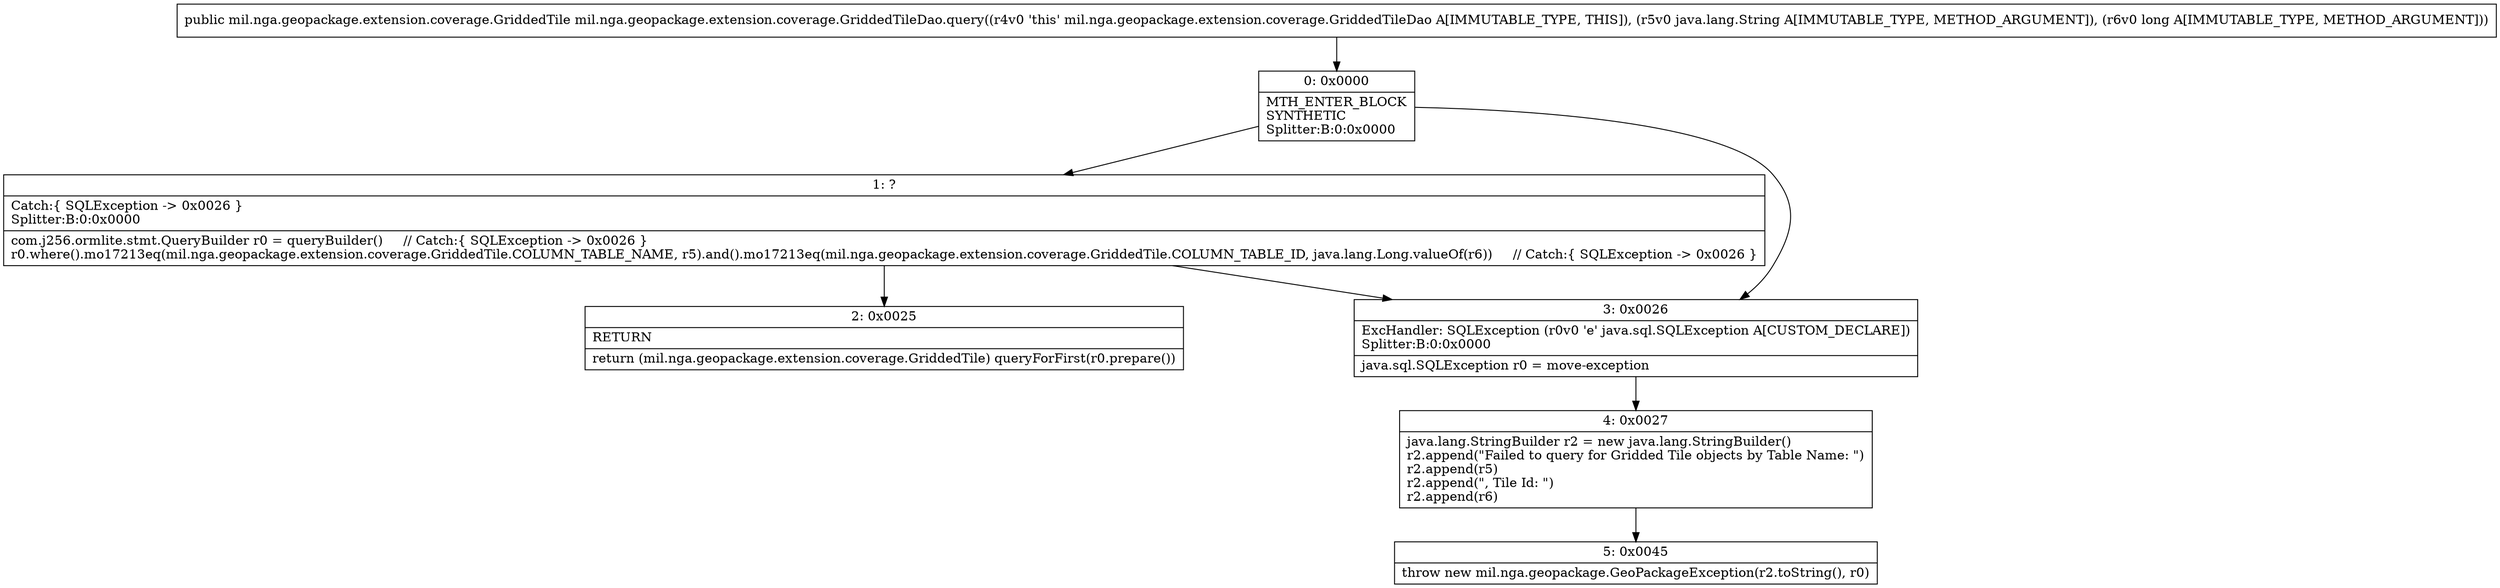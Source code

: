 digraph "CFG formil.nga.geopackage.extension.coverage.GriddedTileDao.query(Ljava\/lang\/String;J)Lmil\/nga\/geopackage\/extension\/coverage\/GriddedTile;" {
Node_0 [shape=record,label="{0\:\ 0x0000|MTH_ENTER_BLOCK\lSYNTHETIC\lSplitter:B:0:0x0000\l}"];
Node_1 [shape=record,label="{1\:\ ?|Catch:\{ SQLException \-\> 0x0026 \}\lSplitter:B:0:0x0000\l|com.j256.ormlite.stmt.QueryBuilder r0 = queryBuilder()     \/\/ Catch:\{ SQLException \-\> 0x0026 \}\lr0.where().mo17213eq(mil.nga.geopackage.extension.coverage.GriddedTile.COLUMN_TABLE_NAME, r5).and().mo17213eq(mil.nga.geopackage.extension.coverage.GriddedTile.COLUMN_TABLE_ID, java.lang.Long.valueOf(r6))     \/\/ Catch:\{ SQLException \-\> 0x0026 \}\l}"];
Node_2 [shape=record,label="{2\:\ 0x0025|RETURN\l|return (mil.nga.geopackage.extension.coverage.GriddedTile) queryForFirst(r0.prepare())\l}"];
Node_3 [shape=record,label="{3\:\ 0x0026|ExcHandler: SQLException (r0v0 'e' java.sql.SQLException A[CUSTOM_DECLARE])\lSplitter:B:0:0x0000\l|java.sql.SQLException r0 = move\-exception\l}"];
Node_4 [shape=record,label="{4\:\ 0x0027|java.lang.StringBuilder r2 = new java.lang.StringBuilder()\lr2.append(\"Failed to query for Gridded Tile objects by Table Name: \")\lr2.append(r5)\lr2.append(\", Tile Id: \")\lr2.append(r6)\l}"];
Node_5 [shape=record,label="{5\:\ 0x0045|throw new mil.nga.geopackage.GeoPackageException(r2.toString(), r0)\l}"];
MethodNode[shape=record,label="{public mil.nga.geopackage.extension.coverage.GriddedTile mil.nga.geopackage.extension.coverage.GriddedTileDao.query((r4v0 'this' mil.nga.geopackage.extension.coverage.GriddedTileDao A[IMMUTABLE_TYPE, THIS]), (r5v0 java.lang.String A[IMMUTABLE_TYPE, METHOD_ARGUMENT]), (r6v0 long A[IMMUTABLE_TYPE, METHOD_ARGUMENT])) }"];
MethodNode -> Node_0;
Node_0 -> Node_1;
Node_0 -> Node_3;
Node_1 -> Node_2;
Node_1 -> Node_3;
Node_3 -> Node_4;
Node_4 -> Node_5;
}

